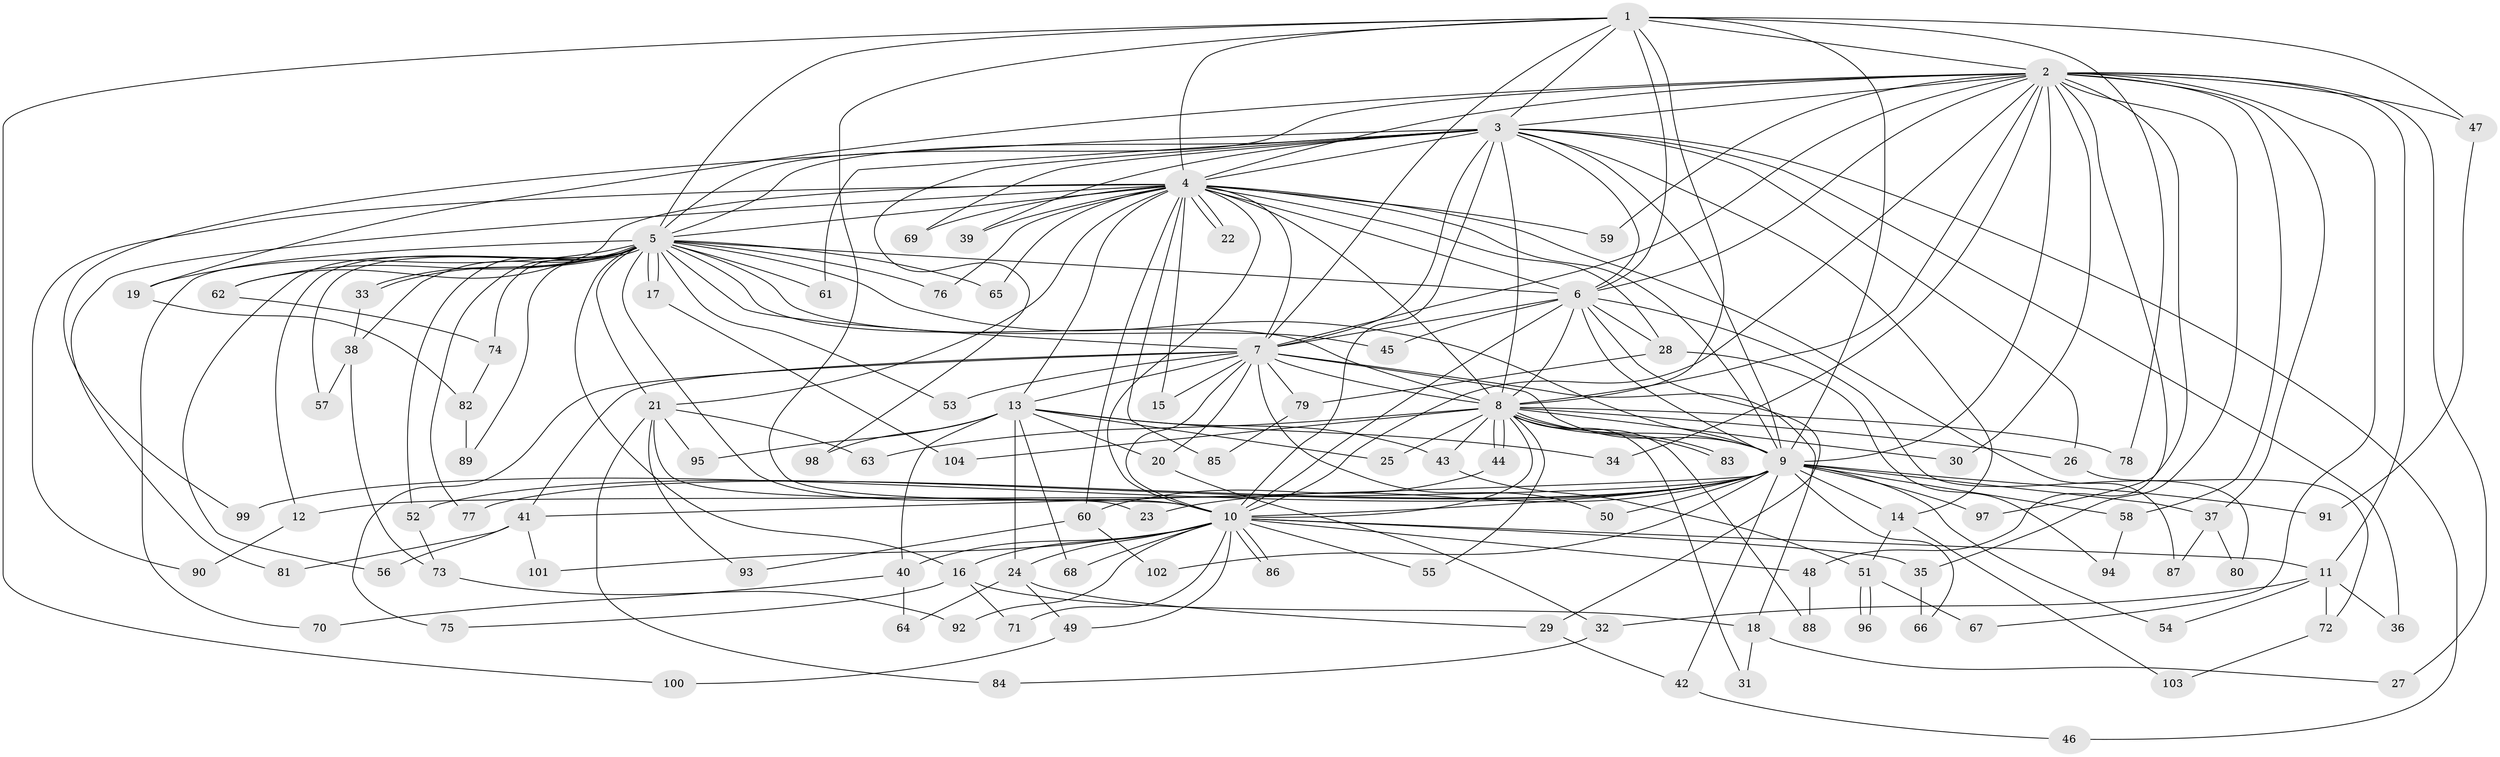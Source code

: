 // Generated by graph-tools (version 1.1) at 2025/11/02/27/25 16:11:03]
// undirected, 104 vertices, 233 edges
graph export_dot {
graph [start="1"]
  node [color=gray90,style=filled];
  1;
  2;
  3;
  4;
  5;
  6;
  7;
  8;
  9;
  10;
  11;
  12;
  13;
  14;
  15;
  16;
  17;
  18;
  19;
  20;
  21;
  22;
  23;
  24;
  25;
  26;
  27;
  28;
  29;
  30;
  31;
  32;
  33;
  34;
  35;
  36;
  37;
  38;
  39;
  40;
  41;
  42;
  43;
  44;
  45;
  46;
  47;
  48;
  49;
  50;
  51;
  52;
  53;
  54;
  55;
  56;
  57;
  58;
  59;
  60;
  61;
  62;
  63;
  64;
  65;
  66;
  67;
  68;
  69;
  70;
  71;
  72;
  73;
  74;
  75;
  76;
  77;
  78;
  79;
  80;
  81;
  82;
  83;
  84;
  85;
  86;
  87;
  88;
  89;
  90;
  91;
  92;
  93;
  94;
  95;
  96;
  97;
  98;
  99;
  100;
  101;
  102;
  103;
  104;
  1 -- 2;
  1 -- 3;
  1 -- 4;
  1 -- 5;
  1 -- 6;
  1 -- 7;
  1 -- 8;
  1 -- 9;
  1 -- 10;
  1 -- 47;
  1 -- 78;
  1 -- 100;
  2 -- 3;
  2 -- 4;
  2 -- 5;
  2 -- 6;
  2 -- 7;
  2 -- 8;
  2 -- 9;
  2 -- 10;
  2 -- 11;
  2 -- 19;
  2 -- 27;
  2 -- 30;
  2 -- 34;
  2 -- 35;
  2 -- 37;
  2 -- 47;
  2 -- 48;
  2 -- 58;
  2 -- 59;
  2 -- 67;
  2 -- 97;
  3 -- 4;
  3 -- 5;
  3 -- 6;
  3 -- 7;
  3 -- 8;
  3 -- 9;
  3 -- 10;
  3 -- 14;
  3 -- 26;
  3 -- 36;
  3 -- 39;
  3 -- 46;
  3 -- 61;
  3 -- 69;
  3 -- 98;
  3 -- 99;
  4 -- 5;
  4 -- 6;
  4 -- 7;
  4 -- 8;
  4 -- 9;
  4 -- 10;
  4 -- 13;
  4 -- 15;
  4 -- 21;
  4 -- 22;
  4 -- 22;
  4 -- 28;
  4 -- 39;
  4 -- 59;
  4 -- 60;
  4 -- 62;
  4 -- 65;
  4 -- 69;
  4 -- 76;
  4 -- 81;
  4 -- 85;
  4 -- 87;
  4 -- 90;
  5 -- 6;
  5 -- 7;
  5 -- 8;
  5 -- 9;
  5 -- 10;
  5 -- 12;
  5 -- 16;
  5 -- 17;
  5 -- 17;
  5 -- 19;
  5 -- 21;
  5 -- 33;
  5 -- 33;
  5 -- 38;
  5 -- 45;
  5 -- 52;
  5 -- 53;
  5 -- 56;
  5 -- 57;
  5 -- 61;
  5 -- 62;
  5 -- 65;
  5 -- 70;
  5 -- 74;
  5 -- 76;
  5 -- 77;
  5 -- 89;
  6 -- 7;
  6 -- 8;
  6 -- 9;
  6 -- 10;
  6 -- 28;
  6 -- 29;
  6 -- 45;
  6 -- 80;
  7 -- 8;
  7 -- 9;
  7 -- 10;
  7 -- 13;
  7 -- 15;
  7 -- 18;
  7 -- 20;
  7 -- 41;
  7 -- 50;
  7 -- 53;
  7 -- 75;
  7 -- 79;
  8 -- 9;
  8 -- 10;
  8 -- 25;
  8 -- 26;
  8 -- 30;
  8 -- 31;
  8 -- 43;
  8 -- 44;
  8 -- 44;
  8 -- 55;
  8 -- 63;
  8 -- 78;
  8 -- 83;
  8 -- 83;
  8 -- 88;
  8 -- 104;
  9 -- 10;
  9 -- 12;
  9 -- 14;
  9 -- 23;
  9 -- 37;
  9 -- 41;
  9 -- 42;
  9 -- 50;
  9 -- 52;
  9 -- 54;
  9 -- 58;
  9 -- 66;
  9 -- 77;
  9 -- 91;
  9 -- 97;
  9 -- 99;
  9 -- 102;
  10 -- 11;
  10 -- 16;
  10 -- 24;
  10 -- 35;
  10 -- 40;
  10 -- 48;
  10 -- 49;
  10 -- 55;
  10 -- 68;
  10 -- 71;
  10 -- 86;
  10 -- 86;
  10 -- 92;
  10 -- 101;
  11 -- 32;
  11 -- 36;
  11 -- 54;
  11 -- 72;
  12 -- 90;
  13 -- 20;
  13 -- 24;
  13 -- 25;
  13 -- 34;
  13 -- 40;
  13 -- 43;
  13 -- 68;
  13 -- 95;
  13 -- 98;
  14 -- 51;
  14 -- 103;
  16 -- 18;
  16 -- 71;
  16 -- 75;
  17 -- 104;
  18 -- 27;
  18 -- 31;
  19 -- 82;
  20 -- 32;
  21 -- 23;
  21 -- 63;
  21 -- 84;
  21 -- 93;
  21 -- 95;
  24 -- 29;
  24 -- 49;
  24 -- 64;
  26 -- 72;
  28 -- 79;
  28 -- 94;
  29 -- 42;
  32 -- 84;
  33 -- 38;
  35 -- 66;
  37 -- 80;
  37 -- 87;
  38 -- 57;
  38 -- 73;
  40 -- 64;
  40 -- 70;
  41 -- 56;
  41 -- 81;
  41 -- 101;
  42 -- 46;
  43 -- 51;
  44 -- 60;
  47 -- 91;
  48 -- 88;
  49 -- 100;
  51 -- 67;
  51 -- 96;
  51 -- 96;
  52 -- 73;
  58 -- 94;
  60 -- 93;
  60 -- 102;
  62 -- 74;
  72 -- 103;
  73 -- 92;
  74 -- 82;
  79 -- 85;
  82 -- 89;
}
